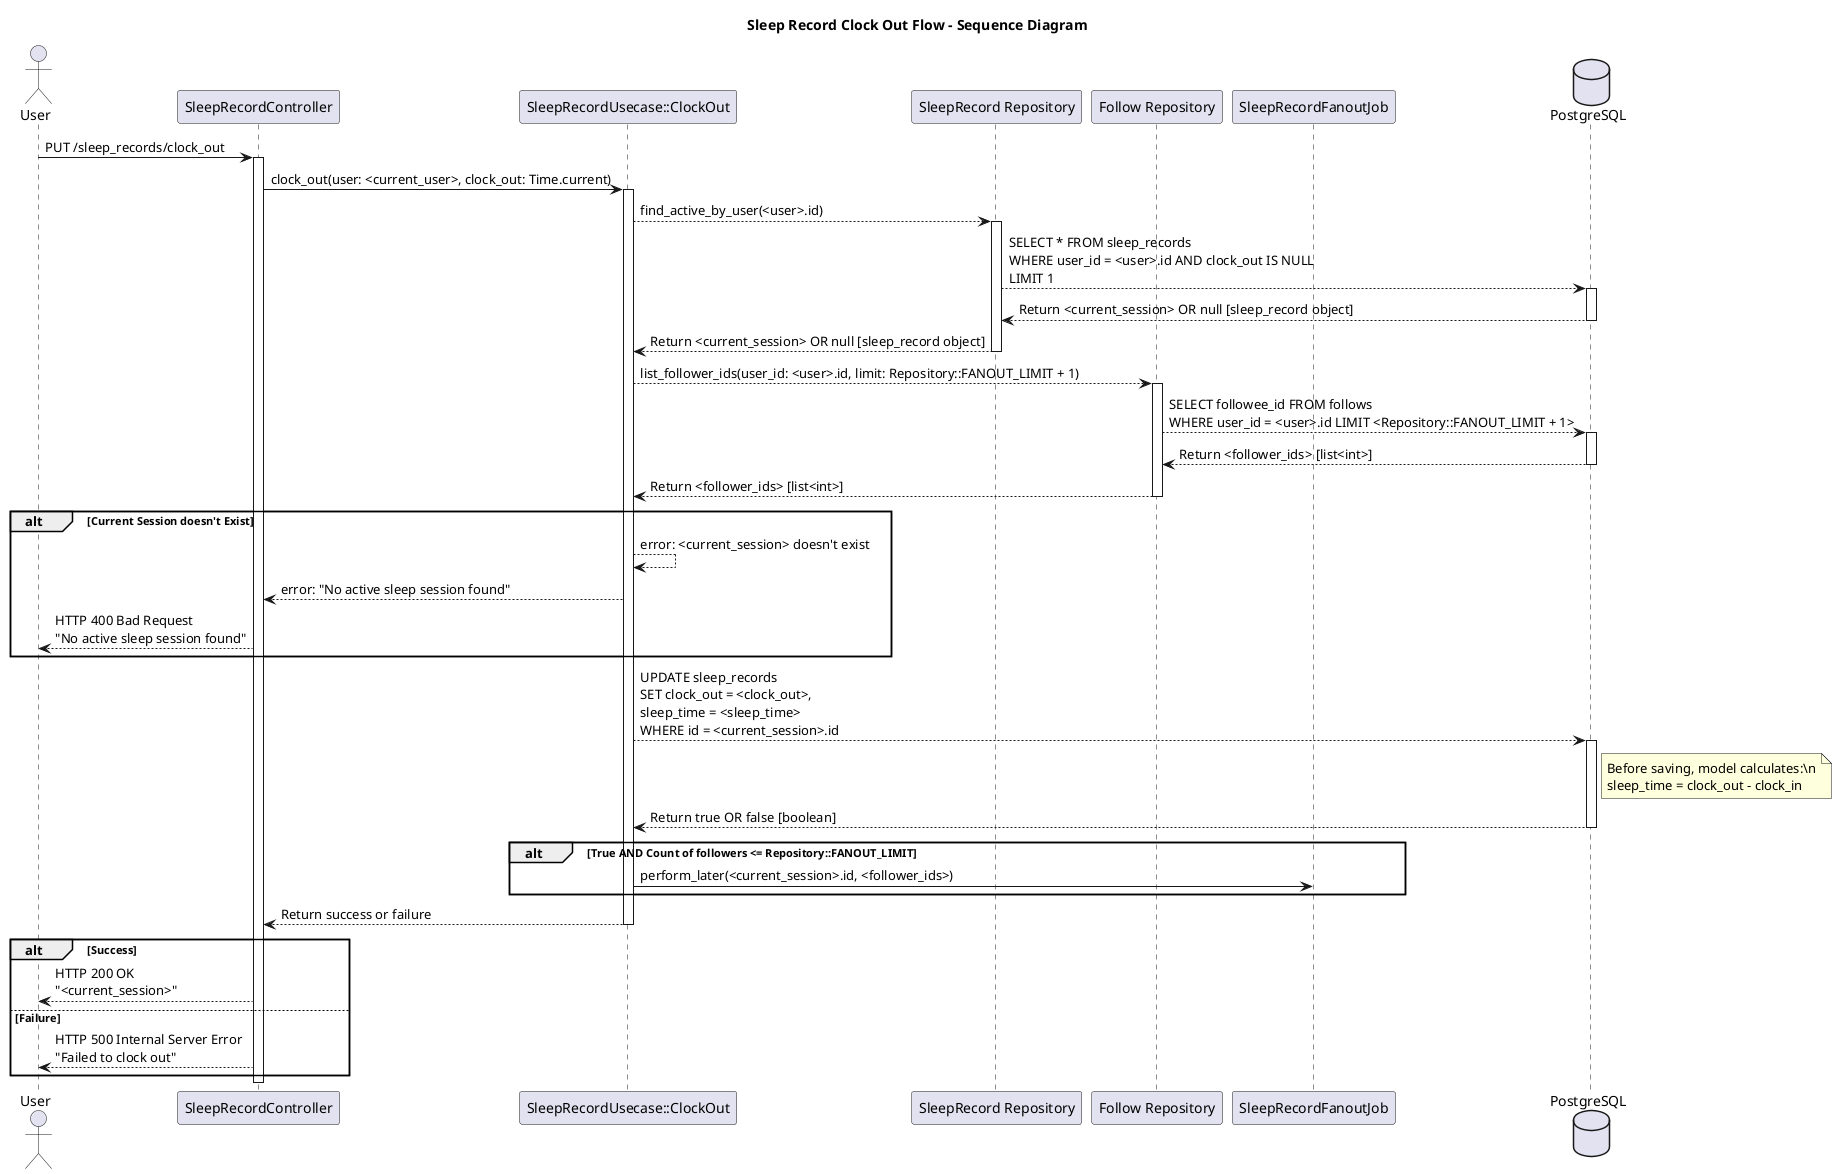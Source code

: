 @startuml SleepRecordClockOutFlow
title Sleep Record Clock Out Flow - Sequence Diagram

' Define actors and components
actor User
participant "SleepRecordController" as Controller
participant "SleepRecordUsecase::ClockOut" as Usecase
participant "SleepRecord Repository" as SleepRecordRepository
participant "Follow Repository" as FollowRepository
participant "SleepRecordFanoutJob" as Job
database "PostgreSQL" as DB

User -> Controller: PUT /sleep_records/clock_out
activate Controller

Controller -> Usecase: clock_out(user: <current_user>, clock_out: Time.current)
activate Usecase

Usecase --> SleepRecordRepository: find_active_by_user(<user>.id)
activate SleepRecordRepository
SleepRecordRepository --> DB: SELECT * FROM sleep_records \nWHERE user_id = <user>.id AND clock_out IS NULL \nLIMIT 1
activate DB
DB --> SleepRecordRepository: Return <current_session> OR null [sleep_record object]
deactivate DB
SleepRecordRepository --> Usecase: Return <current_session> OR null [sleep_record object]
deactivate SleepRecordRepository

Usecase --> FollowRepository: list_follower_ids(user_id: <user>.id, limit: Repository::FANOUT_LIMIT + 1)
activate FollowRepository
FollowRepository --> DB: SELECT followee_id FROM follows \nWHERE user_id = <user>.id LIMIT <Repository::FANOUT_LIMIT + 1>
activate DB
DB --> FollowRepository: Return <follower_ids> [list<int>]
deactivate DB
FollowRepository --> Usecase: Return <follower_ids> [list<int>]
deactivate FollowRepository

alt Current Session doesn't Exist
    Usecase --> Usecase: error: <current_session> doesn't exist
    Usecase --> Controller: error: "No active sleep session found"
    Controller --> User: HTTP 400 Bad Request\n"No active sleep session found"
end

Usecase --> DB: UPDATE sleep_records\nSET clock_out = <clock_out>,\nsleep_time = <sleep_time>\nWHERE id = <current_session>.id
activate DB
note right of DB
  Before saving, model calculates:\n
  sleep_time = clock_out - clock_in
end note
DB --> Usecase: Return true OR false [boolean]
deactivate DB

alt True AND Count of followers <= Repository::FANOUT_LIMIT
    Usecase -> Job: perform_later(<current_session>.id, <follower_ids>)
end

Usecase --> Controller: Return success or failure
deactivate Usecase

alt Success
    Controller --> User: HTTP 200 OK\n"<current_session>"
else Failure
    Controller --> User: HTTP 500 Internal Server Error\n"Failed to clock out"
end
deactivate Controller

@enduml
